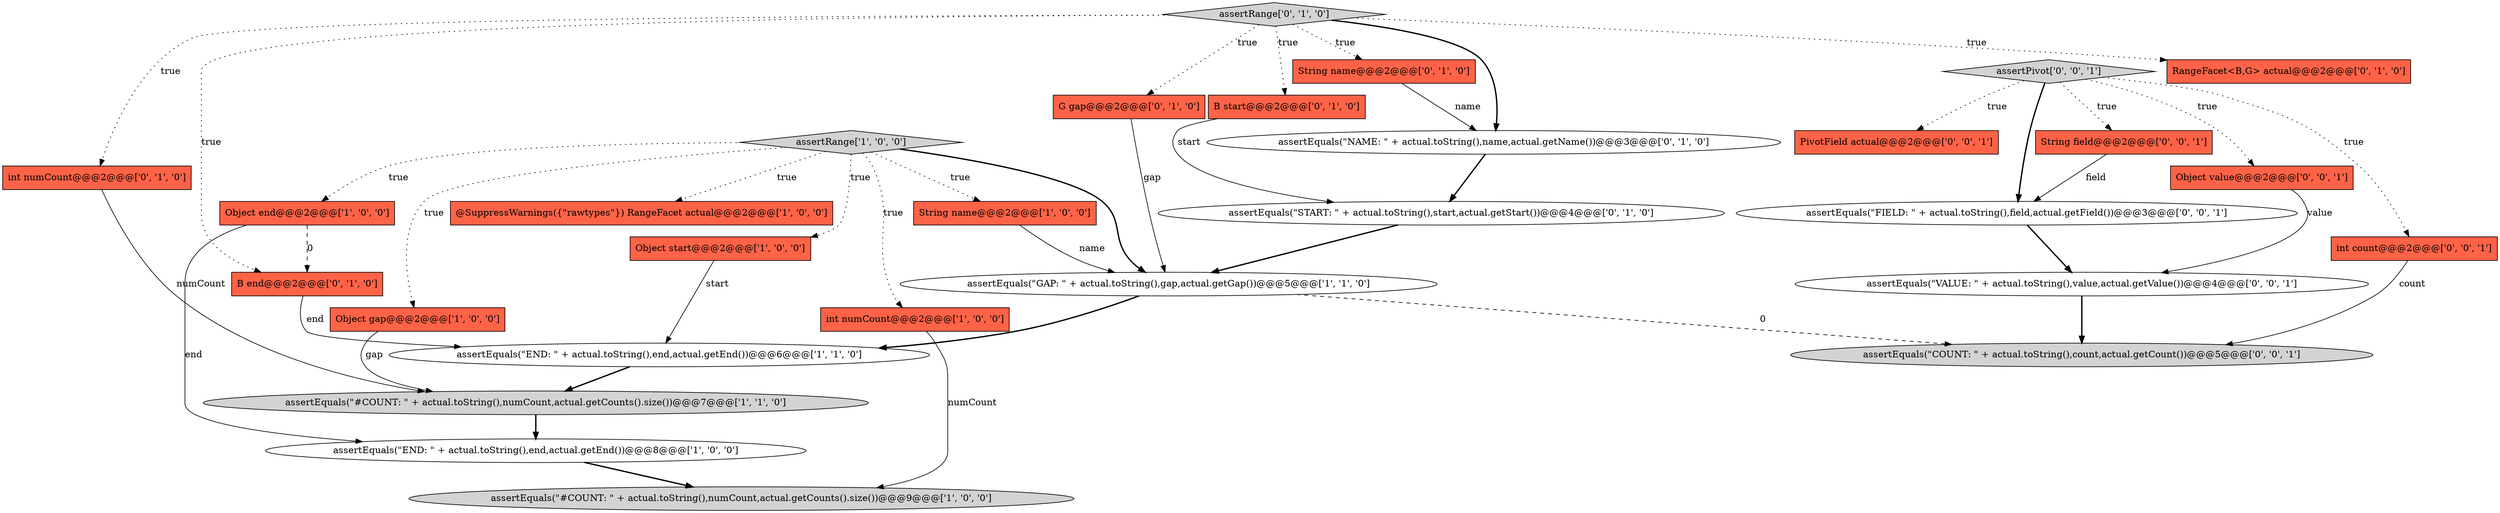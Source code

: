 digraph {
7 [style = filled, label = "Object start@@@2@@@['1', '0', '0']", fillcolor = tomato, shape = box image = "AAA0AAABBB1BBB"];
9 [style = filled, label = "Object end@@@2@@@['1', '0', '0']", fillcolor = tomato, shape = box image = "AAA1AAABBB1BBB"];
6 [style = filled, label = "String name@@@2@@@['1', '0', '0']", fillcolor = tomato, shape = box image = "AAA0AAABBB1BBB"];
13 [style = filled, label = "String name@@@2@@@['0', '1', '0']", fillcolor = tomato, shape = box image = "AAA0AAABBB2BBB"];
28 [style = filled, label = "assertEquals(\"VALUE: \" + actual.toString(),value,actual.getValue())@@@4@@@['0', '0', '1']", fillcolor = white, shape = ellipse image = "AAA0AAABBB3BBB"];
23 [style = filled, label = "String field@@@2@@@['0', '0', '1']", fillcolor = tomato, shape = box image = "AAA0AAABBB3BBB"];
27 [style = filled, label = "Object value@@@2@@@['0', '0', '1']", fillcolor = tomato, shape = box image = "AAA0AAABBB3BBB"];
0 [style = filled, label = "int numCount@@@2@@@['1', '0', '0']", fillcolor = tomato, shape = box image = "AAA0AAABBB1BBB"];
2 [style = filled, label = "assertRange['1', '0', '0']", fillcolor = lightgray, shape = diamond image = "AAA0AAABBB1BBB"];
18 [style = filled, label = "G gap@@@2@@@['0', '1', '0']", fillcolor = tomato, shape = box image = "AAA0AAABBB2BBB"];
20 [style = filled, label = "B end@@@2@@@['0', '1', '0']", fillcolor = tomato, shape = box image = "AAA1AAABBB2BBB"];
3 [style = filled, label = "Object gap@@@2@@@['1', '0', '0']", fillcolor = tomato, shape = box image = "AAA0AAABBB1BBB"];
17 [style = filled, label = "B start@@@2@@@['0', '1', '0']", fillcolor = tomato, shape = box image = "AAA0AAABBB2BBB"];
26 [style = filled, label = "assertEquals(\"COUNT: \" + actual.toString(),count,actual.getCount())@@@5@@@['0', '0', '1']", fillcolor = lightgray, shape = ellipse image = "AAA0AAABBB3BBB"];
5 [style = filled, label = "assertEquals(\"#COUNT: \" + actual.toString(),numCount,actual.getCounts().size())@@@9@@@['1', '0', '0']", fillcolor = lightgray, shape = ellipse image = "AAA0AAABBB1BBB"];
11 [style = filled, label = "assertEquals(\"END: \" + actual.toString(),end,actual.getEnd())@@@6@@@['1', '1', '0']", fillcolor = white, shape = ellipse image = "AAA0AAABBB1BBB"];
12 [style = filled, label = "assertEquals(\"NAME: \" + actual.toString(),name,actual.getName())@@@3@@@['0', '1', '0']", fillcolor = white, shape = ellipse image = "AAA0AAABBB2BBB"];
8 [style = filled, label = "assertEquals(\"#COUNT: \" + actual.toString(),numCount,actual.getCounts().size())@@@7@@@['1', '1', '0']", fillcolor = lightgray, shape = ellipse image = "AAA0AAABBB1BBB"];
22 [style = filled, label = "assertPivot['0', '0', '1']", fillcolor = lightgray, shape = diamond image = "AAA0AAABBB3BBB"];
21 [style = filled, label = "PivotField actual@@@2@@@['0', '0', '1']", fillcolor = tomato, shape = box image = "AAA0AAABBB3BBB"];
24 [style = filled, label = "int count@@@2@@@['0', '0', '1']", fillcolor = tomato, shape = box image = "AAA0AAABBB3BBB"];
4 [style = filled, label = "assertEquals(\"GAP: \" + actual.toString(),gap,actual.getGap())@@@5@@@['1', '1', '0']", fillcolor = white, shape = ellipse image = "AAA0AAABBB1BBB"];
19 [style = filled, label = "int numCount@@@2@@@['0', '1', '0']", fillcolor = tomato, shape = box image = "AAA0AAABBB2BBB"];
16 [style = filled, label = "assertRange['0', '1', '0']", fillcolor = lightgray, shape = diamond image = "AAA0AAABBB2BBB"];
1 [style = filled, label = "@SuppressWarnings({\"rawtypes\"}) RangeFacet actual@@@2@@@['1', '0', '0']", fillcolor = tomato, shape = box image = "AAA0AAABBB1BBB"];
10 [style = filled, label = "assertEquals(\"END: \" + actual.toString(),end,actual.getEnd())@@@8@@@['1', '0', '0']", fillcolor = white, shape = ellipse image = "AAA0AAABBB1BBB"];
25 [style = filled, label = "assertEquals(\"FIELD: \" + actual.toString(),field,actual.getField())@@@3@@@['0', '0', '1']", fillcolor = white, shape = ellipse image = "AAA0AAABBB3BBB"];
15 [style = filled, label = "RangeFacet<B,G> actual@@@2@@@['0', '1', '0']", fillcolor = tomato, shape = box image = "AAA0AAABBB2BBB"];
14 [style = filled, label = "assertEquals(\"START: \" + actual.toString(),start,actual.getStart())@@@4@@@['0', '1', '0']", fillcolor = white, shape = ellipse image = "AAA0AAABBB2BBB"];
2->3 [style = dotted, label="true"];
22->21 [style = dotted, label="true"];
16->19 [style = dotted, label="true"];
6->4 [style = solid, label="name"];
19->8 [style = solid, label="numCount"];
8->10 [style = bold, label=""];
22->25 [style = bold, label=""];
9->20 [style = dashed, label="0"];
25->28 [style = bold, label=""];
2->0 [style = dotted, label="true"];
17->14 [style = solid, label="start"];
22->23 [style = dotted, label="true"];
16->13 [style = dotted, label="true"];
16->18 [style = dotted, label="true"];
16->17 [style = dotted, label="true"];
9->10 [style = solid, label="end"];
16->15 [style = dotted, label="true"];
16->20 [style = dotted, label="true"];
28->26 [style = bold, label=""];
27->28 [style = solid, label="value"];
22->24 [style = dotted, label="true"];
4->26 [style = dashed, label="0"];
2->4 [style = bold, label=""];
24->26 [style = solid, label="count"];
10->5 [style = bold, label=""];
2->9 [style = dotted, label="true"];
2->6 [style = dotted, label="true"];
2->1 [style = dotted, label="true"];
2->7 [style = dotted, label="true"];
22->27 [style = dotted, label="true"];
12->14 [style = bold, label=""];
11->8 [style = bold, label=""];
23->25 [style = solid, label="field"];
20->11 [style = solid, label="end"];
7->11 [style = solid, label="start"];
0->5 [style = solid, label="numCount"];
13->12 [style = solid, label="name"];
4->11 [style = bold, label=""];
16->12 [style = bold, label=""];
3->8 [style = solid, label="gap"];
14->4 [style = bold, label=""];
18->4 [style = solid, label="gap"];
}
